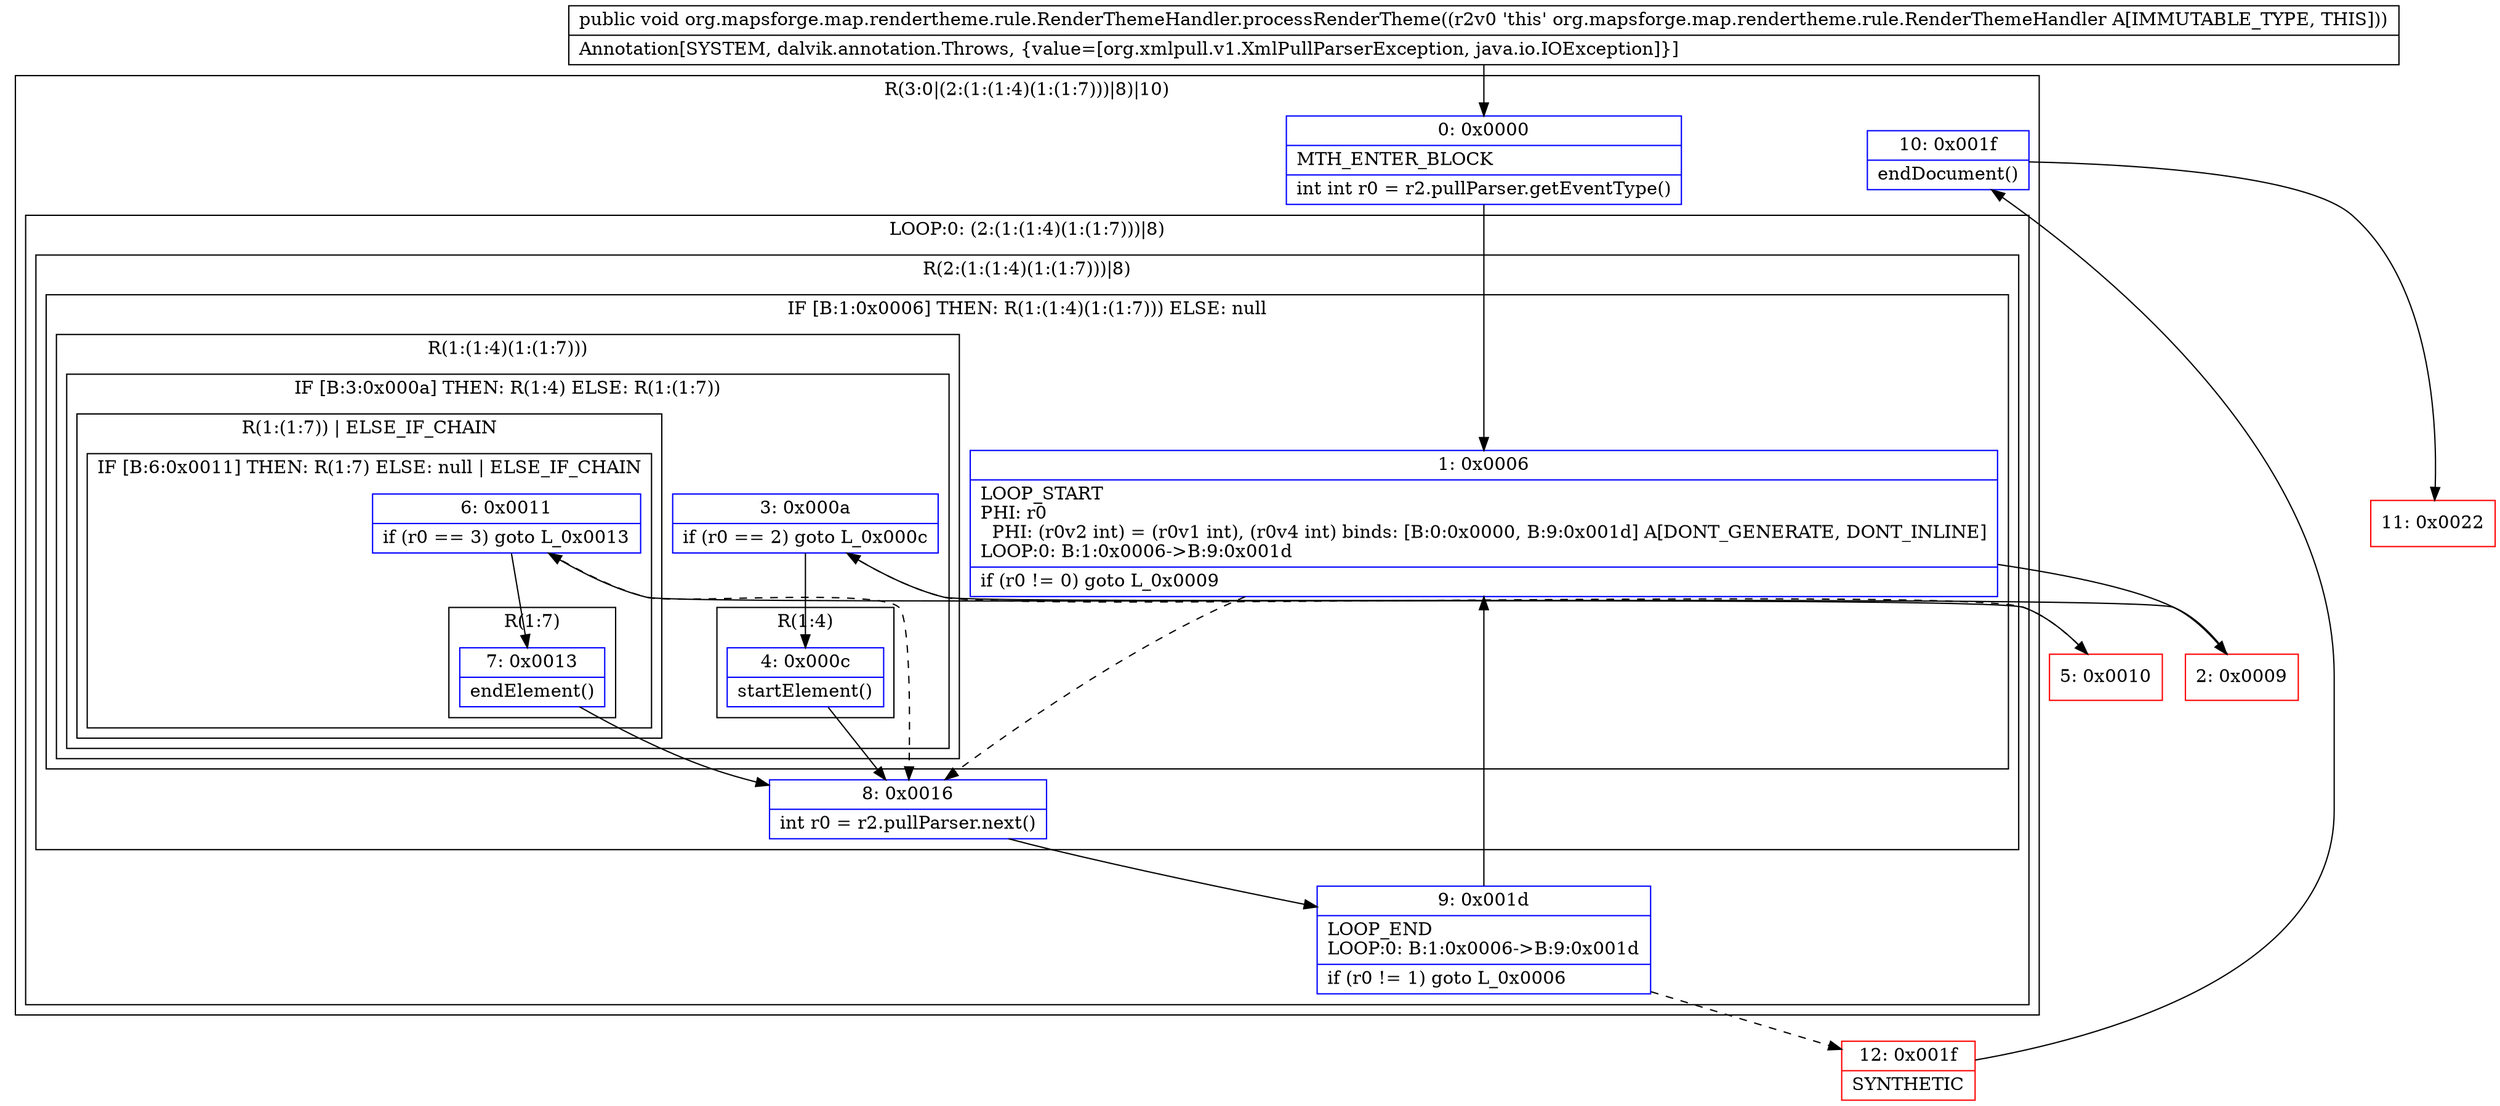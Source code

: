 digraph "CFG fororg.mapsforge.map.rendertheme.rule.RenderThemeHandler.processRenderTheme()V" {
subgraph cluster_Region_1670981716 {
label = "R(3:0|(2:(1:(1:4)(1:(1:7)))|8)|10)";
node [shape=record,color=blue];
Node_0 [shape=record,label="{0\:\ 0x0000|MTH_ENTER_BLOCK\l|int int r0 = r2.pullParser.getEventType()\l}"];
subgraph cluster_LoopRegion_1814859995 {
label = "LOOP:0: (2:(1:(1:4)(1:(1:7)))|8)";
node [shape=record,color=blue];
Node_9 [shape=record,label="{9\:\ 0x001d|LOOP_END\lLOOP:0: B:1:0x0006\-\>B:9:0x001d\l|if (r0 != 1) goto L_0x0006\l}"];
subgraph cluster_Region_1572614267 {
label = "R(2:(1:(1:4)(1:(1:7)))|8)";
node [shape=record,color=blue];
subgraph cluster_IfRegion_820154067 {
label = "IF [B:1:0x0006] THEN: R(1:(1:4)(1:(1:7))) ELSE: null";
node [shape=record,color=blue];
Node_1 [shape=record,label="{1\:\ 0x0006|LOOP_START\lPHI: r0 \l  PHI: (r0v2 int) = (r0v1 int), (r0v4 int) binds: [B:0:0x0000, B:9:0x001d] A[DONT_GENERATE, DONT_INLINE]\lLOOP:0: B:1:0x0006\-\>B:9:0x001d\l|if (r0 != 0) goto L_0x0009\l}"];
subgraph cluster_Region_720022000 {
label = "R(1:(1:4)(1:(1:7)))";
node [shape=record,color=blue];
subgraph cluster_IfRegion_2052981210 {
label = "IF [B:3:0x000a] THEN: R(1:4) ELSE: R(1:(1:7))";
node [shape=record,color=blue];
Node_3 [shape=record,label="{3\:\ 0x000a|if (r0 == 2) goto L_0x000c\l}"];
subgraph cluster_Region_71028003 {
label = "R(1:4)";
node [shape=record,color=blue];
Node_4 [shape=record,label="{4\:\ 0x000c|startElement()\l}"];
}
subgraph cluster_Region_1079481288 {
label = "R(1:(1:7)) | ELSE_IF_CHAIN\l";
node [shape=record,color=blue];
subgraph cluster_IfRegion_1345277261 {
label = "IF [B:6:0x0011] THEN: R(1:7) ELSE: null | ELSE_IF_CHAIN\l";
node [shape=record,color=blue];
Node_6 [shape=record,label="{6\:\ 0x0011|if (r0 == 3) goto L_0x0013\l}"];
subgraph cluster_Region_1325629187 {
label = "R(1:7)";
node [shape=record,color=blue];
Node_7 [shape=record,label="{7\:\ 0x0013|endElement()\l}"];
}
}
}
}
}
}
Node_8 [shape=record,label="{8\:\ 0x0016|int r0 = r2.pullParser.next()\l}"];
}
}
Node_10 [shape=record,label="{10\:\ 0x001f|endDocument()\l}"];
}
Node_2 [shape=record,color=red,label="{2\:\ 0x0009}"];
Node_5 [shape=record,color=red,label="{5\:\ 0x0010}"];
Node_11 [shape=record,color=red,label="{11\:\ 0x0022}"];
Node_12 [shape=record,color=red,label="{12\:\ 0x001f|SYNTHETIC\l}"];
MethodNode[shape=record,label="{public void org.mapsforge.map.rendertheme.rule.RenderThemeHandler.processRenderTheme((r2v0 'this' org.mapsforge.map.rendertheme.rule.RenderThemeHandler A[IMMUTABLE_TYPE, THIS]))  | Annotation[SYSTEM, dalvik.annotation.Throws, \{value=[org.xmlpull.v1.XmlPullParserException, java.io.IOException]\}]\l}"];
MethodNode -> Node_0;
Node_0 -> Node_1;
Node_9 -> Node_1;
Node_9 -> Node_12[style=dashed];
Node_1 -> Node_2;
Node_1 -> Node_8[style=dashed];
Node_3 -> Node_4;
Node_3 -> Node_5[style=dashed];
Node_4 -> Node_8;
Node_6 -> Node_7;
Node_6 -> Node_8[style=dashed];
Node_7 -> Node_8;
Node_8 -> Node_9;
Node_10 -> Node_11;
Node_2 -> Node_3;
Node_5 -> Node_6;
Node_12 -> Node_10;
}


